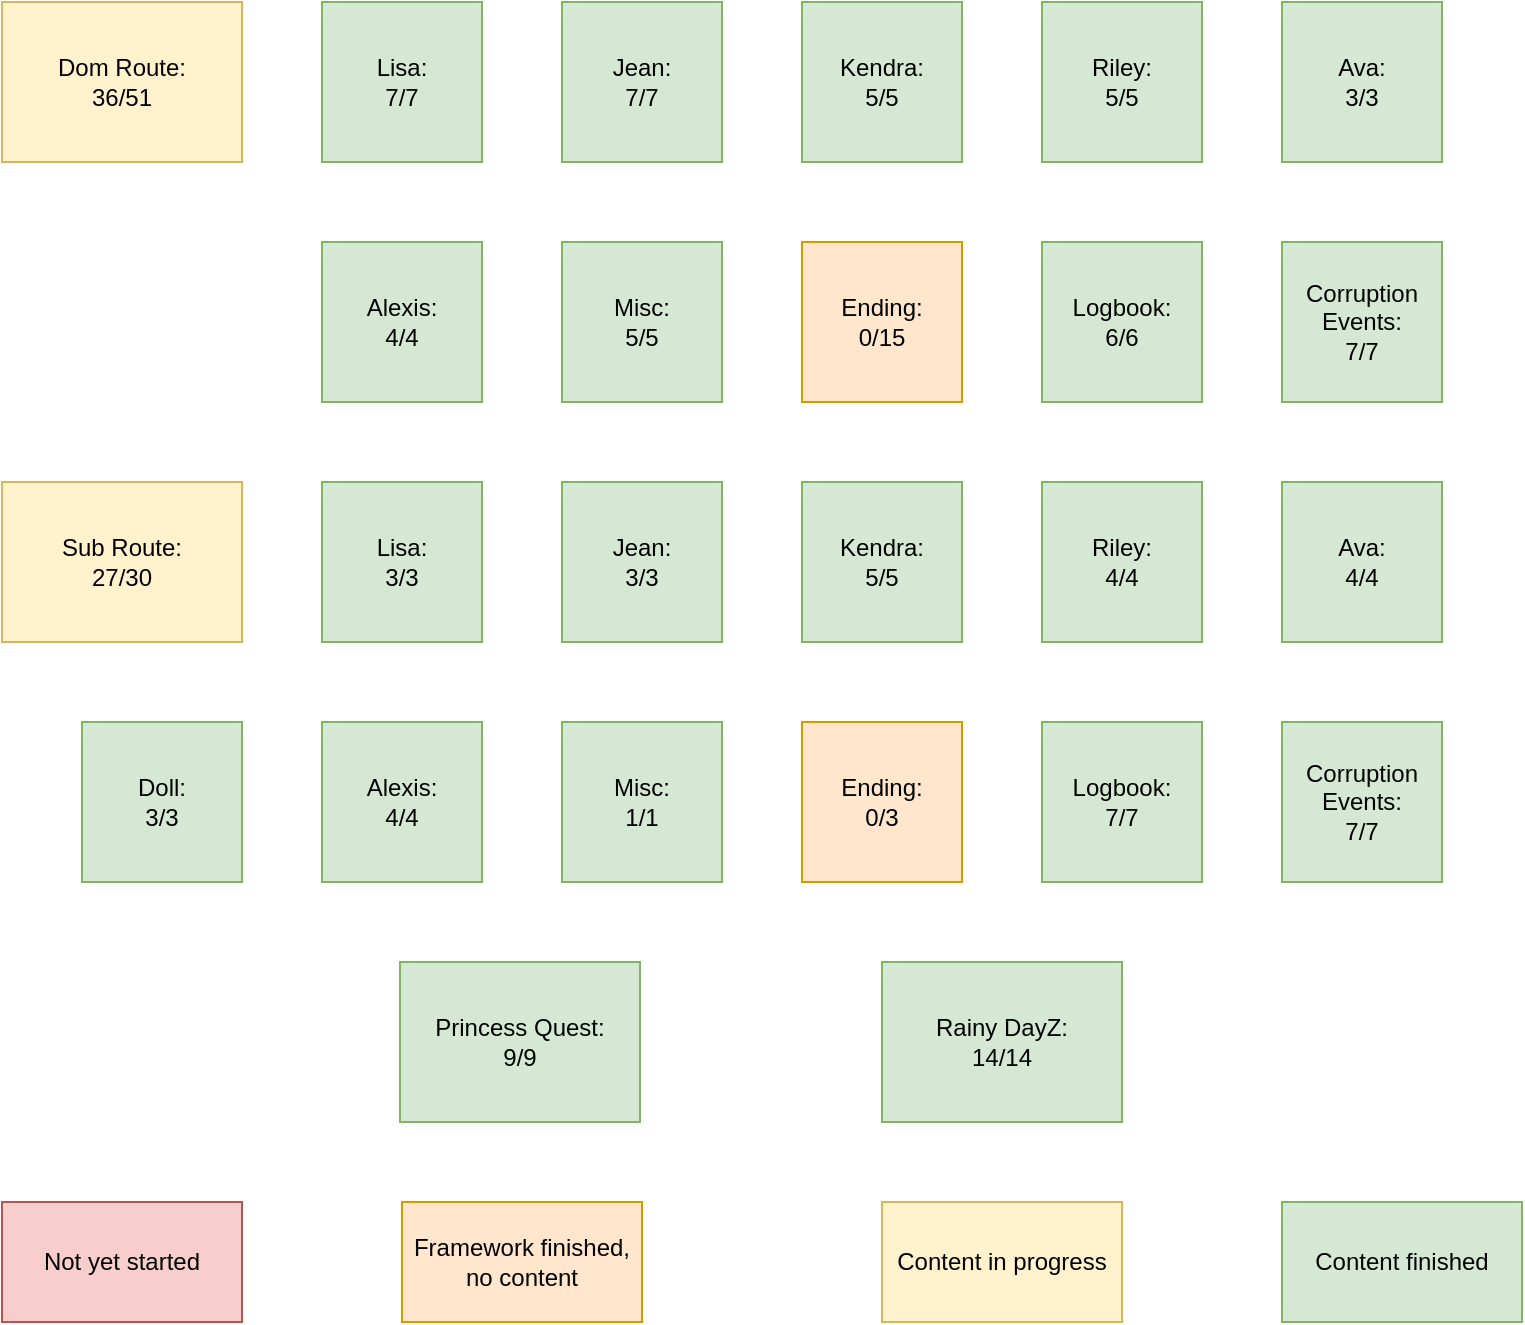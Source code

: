 <mxfile version="10.7.3" type="device"><diagram id="NFHorRZsJpOXHOjixMQ8" name="Page-1"><mxGraphModel dx="1394" dy="814" grid="0" gridSize="10" guides="1" tooltips="1" connect="1" arrows="1" fold="1" page="1" pageScale="1" pageWidth="850" pageHeight="1100" math="0" shadow="0"><root><mxCell id="0"/><mxCell id="1" parent="0"/><mxCell id="ShTq0CryvJYpkjtAUs2_-1" value="&lt;div&gt;Dom Route:&lt;/div&gt;&lt;div&gt;36/51&lt;br&gt;&lt;/div&gt;" style="rounded=0;whiteSpace=wrap;html=1;fillColor=#fff2cc;strokeColor=#d6b656;" parent="1" vertex="1"><mxGeometry x="40" y="40" width="120" height="80" as="geometry"/></mxCell><mxCell id="ShTq0CryvJYpkjtAUs2_-7" value="&lt;div&gt;Lisa:&lt;/div&gt;&lt;div&gt;7/7&lt;br&gt;&lt;/div&gt;" style="rounded=0;whiteSpace=wrap;html=1;fillColor=#d5e8d4;strokeColor=#82b366;" parent="1" vertex="1"><mxGeometry x="200" y="40" width="80" height="80" as="geometry"/></mxCell><mxCell id="ShTq0CryvJYpkjtAUs2_-8" value="&lt;div&gt;Jean:&lt;/div&gt;&lt;div&gt;7/7&lt;br&gt;&lt;/div&gt;" style="rounded=0;whiteSpace=wrap;html=1;fillColor=#d5e8d4;strokeColor=#82b366;" parent="1" vertex="1"><mxGeometry x="320" y="40" width="80" height="80" as="geometry"/></mxCell><mxCell id="ShTq0CryvJYpkjtAUs2_-9" value="&lt;div&gt;Kendra:&lt;/div&gt;&lt;div&gt;5/5&lt;br&gt;&lt;/div&gt;" style="rounded=0;whiteSpace=wrap;html=1;fillColor=#d5e8d4;strokeColor=#82b366;" parent="1" vertex="1"><mxGeometry x="440" y="40" width="80" height="80" as="geometry"/></mxCell><mxCell id="ShTq0CryvJYpkjtAUs2_-10" value="&lt;div&gt;Riley:&lt;/div&gt;&lt;div&gt;5/5&lt;br&gt;&lt;/div&gt;" style="rounded=0;whiteSpace=wrap;html=1;fillColor=#d5e8d4;strokeColor=#82b366;" parent="1" vertex="1"><mxGeometry x="560" y="40" width="80" height="80" as="geometry"/></mxCell><mxCell id="ShTq0CryvJYpkjtAUs2_-11" value="&lt;div&gt;Ava:&lt;/div&gt;&lt;div&gt;3/3&lt;br&gt;&lt;/div&gt;" style="rounded=0;whiteSpace=wrap;html=1;fillColor=#d5e8d4;strokeColor=#82b366;" parent="1" vertex="1"><mxGeometry x="680" y="40" width="80" height="80" as="geometry"/></mxCell><mxCell id="ShTq0CryvJYpkjtAUs2_-12" value="&lt;div&gt;Alexis:&lt;/div&gt;&lt;div&gt;4/4&lt;br&gt;&lt;/div&gt;" style="rounded=0;whiteSpace=wrap;html=1;fillColor=#d5e8d4;strokeColor=#82b366;" parent="1" vertex="1"><mxGeometry x="200" y="160" width="80" height="80" as="geometry"/></mxCell><mxCell id="ShTq0CryvJYpkjtAUs2_-13" value="&lt;div&gt;Sub Route:&lt;/div&gt;&lt;div&gt;27/30&lt;br&gt;&lt;/div&gt;" style="rounded=0;whiteSpace=wrap;html=1;fillColor=#fff2cc;strokeColor=#d6b656;" parent="1" vertex="1"><mxGeometry x="40" y="280" width="120" height="80" as="geometry"/></mxCell><mxCell id="ShTq0CryvJYpkjtAUs2_-14" value="&lt;div&gt;Rainy DayZ:&lt;/div&gt;&lt;div&gt;14/14&lt;br&gt;&lt;/div&gt;" style="rounded=0;whiteSpace=wrap;html=1;fillColor=#d5e8d4;strokeColor=#82b366;" parent="1" vertex="1"><mxGeometry x="480" y="520" width="120" height="80" as="geometry"/></mxCell><mxCell id="ShTq0CryvJYpkjtAUs2_-15" value="&lt;div&gt;Princess Quest:&lt;/div&gt;&lt;div&gt;9/9&lt;br&gt;&lt;/div&gt;" style="rounded=0;whiteSpace=wrap;html=1;fillColor=#d5e8d4;strokeColor=#82b366;" parent="1" vertex="1"><mxGeometry x="239" y="520" width="120" height="80" as="geometry"/></mxCell><mxCell id="ShTq0CryvJYpkjtAUs2_-16" value="&lt;div&gt;Lisa:&lt;/div&gt;&lt;div&gt;3/3&lt;br&gt;&lt;/div&gt;" style="rounded=0;whiteSpace=wrap;html=1;fillColor=#d5e8d4;strokeColor=#82b366;" parent="1" vertex="1"><mxGeometry x="200" y="280" width="80" height="80" as="geometry"/></mxCell><mxCell id="ShTq0CryvJYpkjtAUs2_-17" value="&lt;div&gt;Jean:&lt;/div&gt;&lt;div&gt;3/3&lt;br&gt;&lt;/div&gt;" style="rounded=0;whiteSpace=wrap;html=1;fillColor=#d5e8d4;strokeColor=#82b366;" parent="1" vertex="1"><mxGeometry x="320" y="280" width="80" height="80" as="geometry"/></mxCell><mxCell id="ShTq0CryvJYpkjtAUs2_-18" value="&lt;div&gt;Kendra:&lt;/div&gt;&lt;div&gt;5/5&lt;br&gt;&lt;/div&gt;" style="rounded=0;whiteSpace=wrap;html=1;fillColor=#d5e8d4;strokeColor=#82b366;" parent="1" vertex="1"><mxGeometry x="440" y="280" width="80" height="80" as="geometry"/></mxCell><mxCell id="ShTq0CryvJYpkjtAUs2_-19" value="&lt;div&gt;Riley:&lt;/div&gt;&lt;div&gt;4/4&lt;br&gt;&lt;/div&gt;" style="rounded=0;whiteSpace=wrap;html=1;fillColor=#d5e8d4;strokeColor=#82b366;" parent="1" vertex="1"><mxGeometry x="560" y="280" width="80" height="80" as="geometry"/></mxCell><mxCell id="ShTq0CryvJYpkjtAUs2_-21" value="&lt;div&gt;Alexis:&lt;/div&gt;&lt;div&gt;4/4&lt;br&gt;&lt;/div&gt;" style="rounded=0;whiteSpace=wrap;html=1;fillColor=#d5e8d4;strokeColor=#82b366;" parent="1" vertex="1"><mxGeometry x="200" y="400" width="80" height="80" as="geometry"/></mxCell><mxCell id="ShTq0CryvJYpkjtAUs2_-22" value="&lt;div&gt;Doll:&lt;/div&gt;&lt;div&gt;3/3&lt;br&gt;&lt;/div&gt;" style="rounded=0;whiteSpace=wrap;html=1;fillColor=#d5e8d4;strokeColor=#82b366;" parent="1" vertex="1"><mxGeometry x="80" y="400" width="80" height="80" as="geometry"/></mxCell><mxCell id="ShTq0CryvJYpkjtAUs2_-23" value="Not yet started" style="rounded=0;whiteSpace=wrap;html=1;fillColor=#f8cecc;strokeColor=#b85450;" parent="1" vertex="1"><mxGeometry x="40" y="640" width="120" height="60" as="geometry"/></mxCell><mxCell id="ShTq0CryvJYpkjtAUs2_-24" value="Framework finished, no content" style="rounded=0;whiteSpace=wrap;html=1;fillColor=#ffe6cc;strokeColor=#d79b00;" parent="1" vertex="1"><mxGeometry x="240" y="640" width="120" height="60" as="geometry"/></mxCell><mxCell id="ShTq0CryvJYpkjtAUs2_-25" value="Content in progress" style="rounded=0;whiteSpace=wrap;html=1;fillColor=#fff2cc;strokeColor=#d6b656;" parent="1" vertex="1"><mxGeometry x="480" y="640" width="120" height="60" as="geometry"/></mxCell><mxCell id="ShTq0CryvJYpkjtAUs2_-26" value="Content finished" style="rounded=0;whiteSpace=wrap;html=1;fillColor=#d5e8d4;strokeColor=#82b366;" parent="1" vertex="1"><mxGeometry x="680" y="640" width="120" height="60" as="geometry"/></mxCell><mxCell id="ShTq0CryvJYpkjtAUs2_-27" value="&lt;div&gt;Ending:&lt;/div&gt;&lt;div&gt;0/15&lt;br&gt;&lt;/div&gt;" style="rounded=0;whiteSpace=wrap;html=1;fillColor=#ffe6cc;strokeColor=#d79b00;" parent="1" vertex="1"><mxGeometry x="440" y="160" width="80" height="80" as="geometry"/></mxCell><mxCell id="TGXATI2KpPpNxGSGFAxw-1" value="&lt;div&gt;Misc:&lt;/div&gt;&lt;div&gt;5/5&lt;br&gt;&lt;/div&gt;" style="rounded=0;whiteSpace=wrap;html=1;fillColor=#d5e8d4;strokeColor=#82b366;" parent="1" vertex="1"><mxGeometry x="320" y="160" width="80" height="80" as="geometry"/></mxCell><mxCell id="uN-Pk54KXu8DNSBTaU8w-3" value="&lt;div&gt;Logbook:&lt;/div&gt;&lt;div&gt;6/6&lt;br&gt;&lt;/div&gt;" style="rounded=0;whiteSpace=wrap;html=1;fillColor=#d5e8d4;strokeColor=#82b366;" parent="1" vertex="1"><mxGeometry x="560" y="160" width="80" height="80" as="geometry"/></mxCell><mxCell id="uN-Pk54KXu8DNSBTaU8w-4" value="Corruption Events:&lt;br&gt;7/7" style="rounded=0;whiteSpace=wrap;html=1;fillColor=#d5e8d4;strokeColor=#82b366;" parent="1" vertex="1"><mxGeometry x="680" y="160" width="80" height="80" as="geometry"/></mxCell><mxCell id="uN-Pk54KXu8DNSBTaU8w-5" value="Corruption Events:&lt;br&gt;7/7" style="rounded=0;whiteSpace=wrap;html=1;fillColor=#d5e8d4;strokeColor=#82b366;" parent="1" vertex="1"><mxGeometry x="680" y="400" width="80" height="80" as="geometry"/></mxCell><mxCell id="4GmPa1xgTI07I0ZO_xUZ-1" value="&lt;div&gt;Logbook:&lt;/div&gt;&lt;div&gt;7/7&lt;br&gt;&lt;/div&gt;" style="rounded=0;whiteSpace=wrap;html=1;fillColor=#d5e8d4;strokeColor=#82b366;" parent="1" vertex="1"><mxGeometry x="560" y="400" width="80" height="80" as="geometry"/></mxCell><mxCell id="4GmPa1xgTI07I0ZO_xUZ-2" value="&lt;div&gt;Misc:&lt;/div&gt;&lt;div&gt;1/1&lt;br&gt;&lt;/div&gt;" style="rounded=0;whiteSpace=wrap;html=1;fillColor=#d5e8d4;strokeColor=#82b366;" parent="1" vertex="1"><mxGeometry x="320" y="400" width="80" height="80" as="geometry"/></mxCell><mxCell id="A6h38BfEO9B1-hNMH3R4-1" value="&lt;div&gt;Ava:&lt;/div&gt;&lt;div&gt;4/4&lt;br&gt;&lt;/div&gt;" style="rounded=0;whiteSpace=wrap;html=1;fillColor=#d5e8d4;strokeColor=#82b366;" parent="1" vertex="1"><mxGeometry x="680" y="280" width="80" height="80" as="geometry"/></mxCell><mxCell id="KyZnZ9ZgVNkV6p7RPO57-1" value="&lt;div&gt;Ending:&lt;/div&gt;&lt;div&gt;0/3&lt;/div&gt;" style="rounded=0;whiteSpace=wrap;html=1;fillColor=#ffe6cc;strokeColor=#d79b00;" parent="1" vertex="1"><mxGeometry x="440" y="400" width="80" height="80" as="geometry"/></mxCell></root></mxGraphModel></diagram></mxfile>